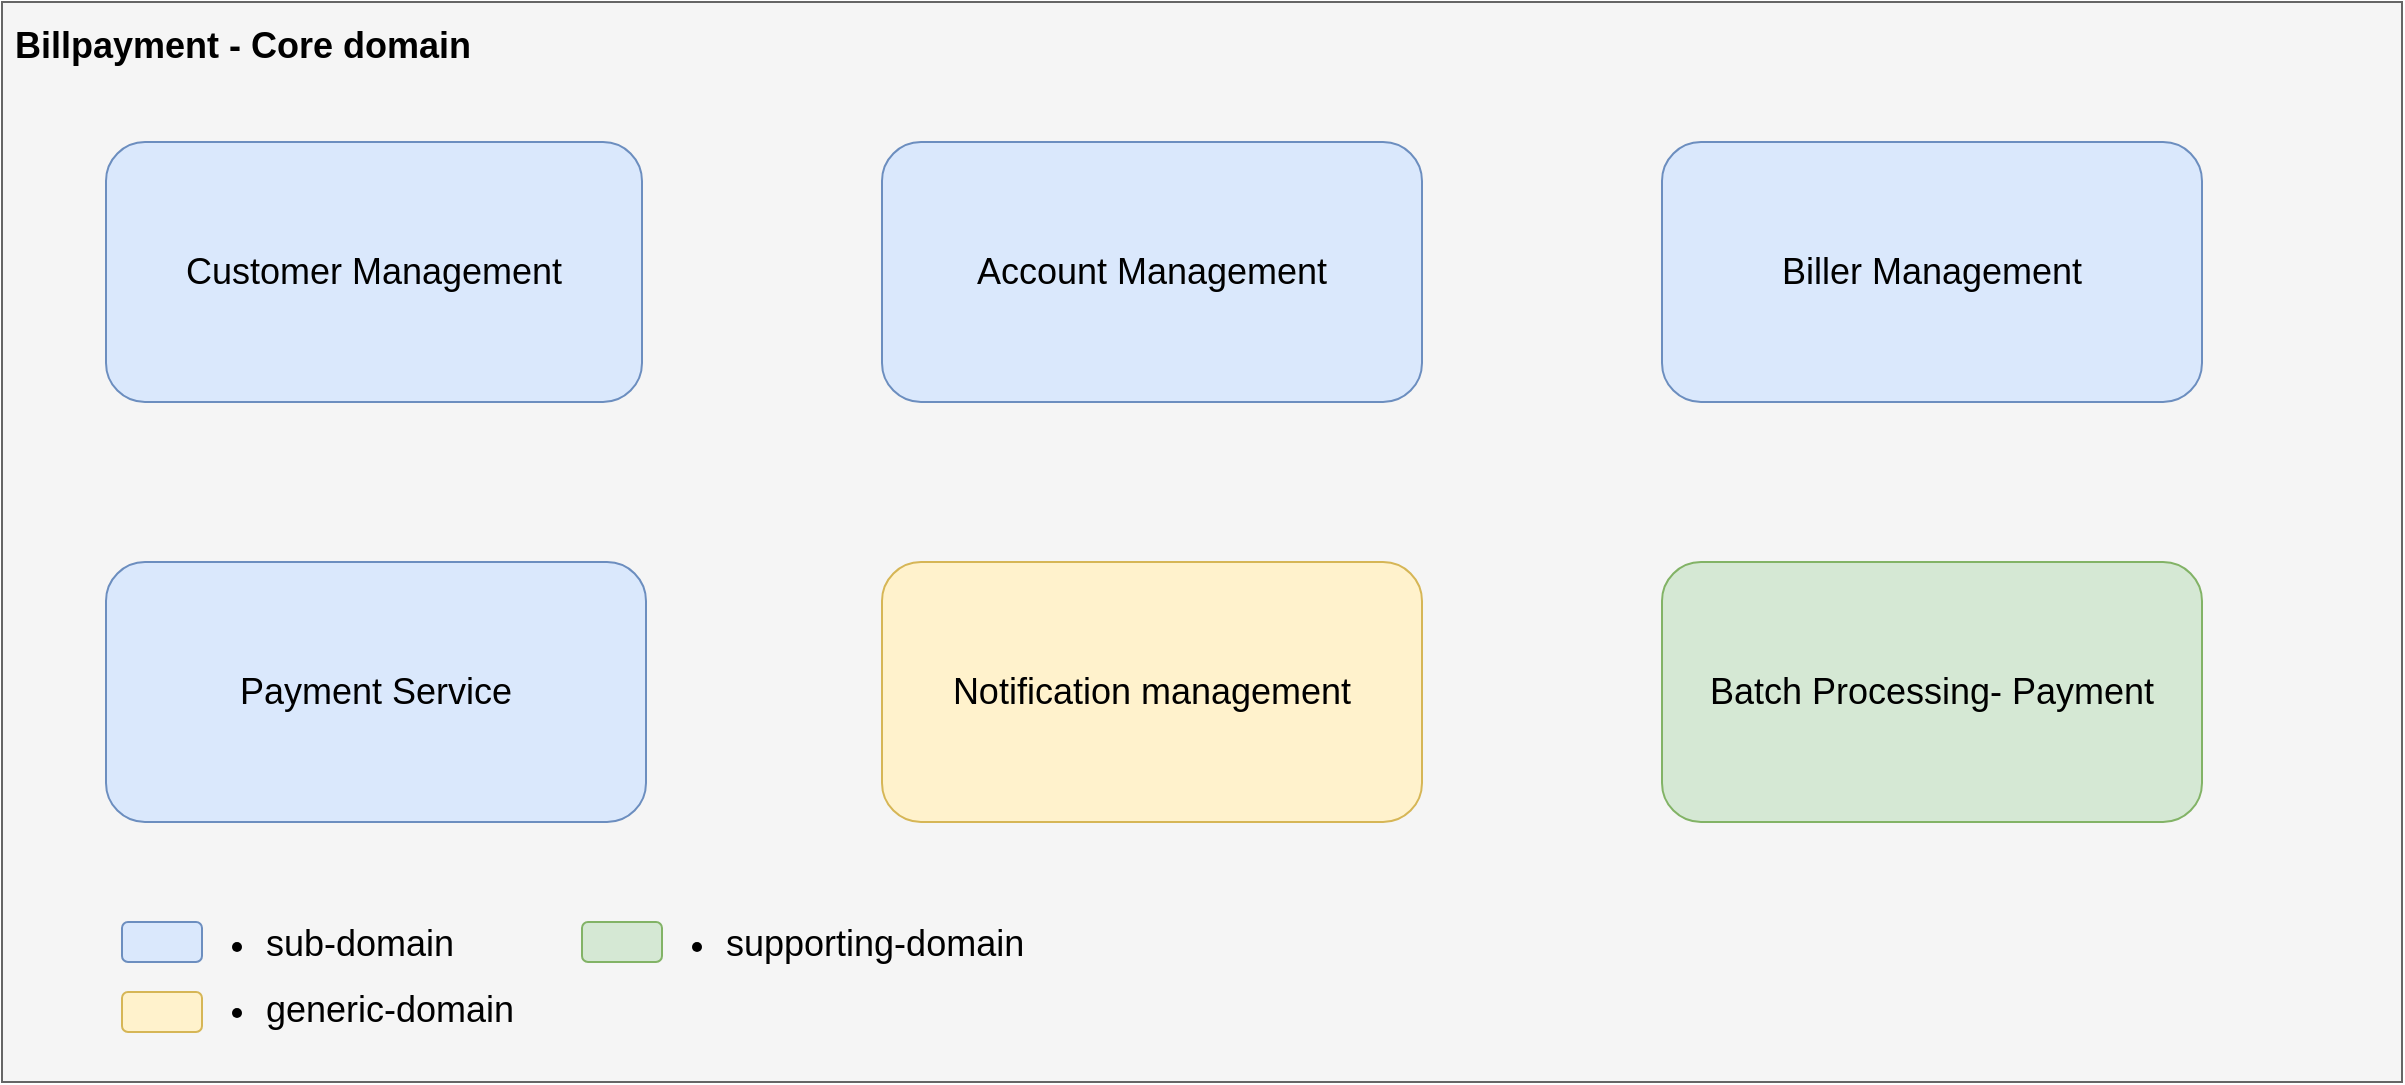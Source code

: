 <mxfile version="20.6.0" type="github">
  <diagram id="hKEFcVOWYuQNVetPsd1Z" name="Page-1">
    <mxGraphModel dx="3533" dy="1526" grid="1" gridSize="10" guides="1" tooltips="1" connect="1" arrows="1" fold="1" page="1" pageScale="1" pageWidth="827" pageHeight="1169" math="0" shadow="0">
      <root>
        <mxCell id="0" />
        <mxCell id="1" parent="0" />
        <mxCell id="jaan2FT7NBJSKafwd26K-1" value="" style="group" vertex="1" connectable="0" parent="1">
          <mxGeometry x="-600" y="80" width="1200" height="540" as="geometry" />
        </mxCell>
        <mxCell id="h2QXagE_mMSnSEgBEtUH-2" value="" style="rounded=0;whiteSpace=wrap;html=1;fillColor=#f5f5f5;strokeColor=#666666;fontColor=#333333;" parent="jaan2FT7NBJSKafwd26K-1" vertex="1">
          <mxGeometry width="1200" height="540" as="geometry" />
        </mxCell>
        <mxCell id="h2QXagE_mMSnSEgBEtUH-3" value="&lt;font style=&quot;font-size: 18px;&quot;&gt;Customer Management&lt;/font&gt;" style="rounded=1;whiteSpace=wrap;html=1;fillColor=#dae8fc;strokeColor=#6c8ebf;" parent="jaan2FT7NBJSKafwd26K-1" vertex="1">
          <mxGeometry x="52" y="70" width="268" height="130" as="geometry" />
        </mxCell>
        <mxCell id="h2QXagE_mMSnSEgBEtUH-6" value="&lt;font style=&quot;font-size: 18px;&quot;&gt;Account Management&lt;/font&gt;" style="rounded=1;whiteSpace=wrap;html=1;fillColor=#dae8fc;strokeColor=#6c8ebf;" parent="jaan2FT7NBJSKafwd26K-1" vertex="1">
          <mxGeometry x="440" y="70" width="270" height="130" as="geometry" />
        </mxCell>
        <mxCell id="h2QXagE_mMSnSEgBEtUH-7" value="&lt;font style=&quot;font-size: 18px;&quot;&gt;Biller Management&lt;/font&gt;" style="rounded=1;whiteSpace=wrap;html=1;fillColor=#dae8fc;strokeColor=#6c8ebf;" parent="jaan2FT7NBJSKafwd26K-1" vertex="1">
          <mxGeometry x="830" y="70" width="270" height="130" as="geometry" />
        </mxCell>
        <mxCell id="h2QXagE_mMSnSEgBEtUH-10" value="&lt;font style=&quot;font-size: 18px;&quot;&gt;Notification management&lt;/font&gt;" style="rounded=1;whiteSpace=wrap;html=1;fillColor=#fff2cc;strokeColor=#d6b656;" parent="jaan2FT7NBJSKafwd26K-1" vertex="1">
          <mxGeometry x="440" y="280" width="270" height="130" as="geometry" />
        </mxCell>
        <mxCell id="h2QXagE_mMSnSEgBEtUH-11" value="&lt;font style=&quot;font-size: 18px;&quot;&gt;Batch Processing- Payment&lt;/font&gt;" style="rounded=1;whiteSpace=wrap;html=1;fillColor=#d5e8d4;strokeColor=#82b366;" parent="jaan2FT7NBJSKafwd26K-1" vertex="1">
          <mxGeometry x="830" y="280" width="270" height="130" as="geometry" />
        </mxCell>
        <mxCell id="h2QXagE_mMSnSEgBEtUH-12" value="&lt;font style=&quot;font-size: 18px;&quot;&gt;Payment Service&lt;/font&gt;" style="rounded=1;whiteSpace=wrap;html=1;fillColor=#dae8fc;strokeColor=#6c8ebf;" parent="jaan2FT7NBJSKafwd26K-1" vertex="1">
          <mxGeometry x="52" y="280" width="270" height="130" as="geometry" />
        </mxCell>
        <mxCell id="h2QXagE_mMSnSEgBEtUH-13" value="&lt;font style=&quot;font-size: 18px;&quot;&gt;Billpayment - Core domain&lt;/font&gt;" style="text;strokeColor=none;fillColor=none;html=1;fontSize=24;fontStyle=1;verticalAlign=middle;align=center;" parent="jaan2FT7NBJSKafwd26K-1" vertex="1">
          <mxGeometry x="70" width="100" height="40" as="geometry" />
        </mxCell>
        <mxCell id="h2QXagE_mMSnSEgBEtUH-14" value="" style="rounded=1;whiteSpace=wrap;html=1;fontSize=18;fillColor=#dae8fc;strokeColor=#6c8ebf;" parent="jaan2FT7NBJSKafwd26K-1" vertex="1">
          <mxGeometry x="60" y="460" width="40" height="20" as="geometry" />
        </mxCell>
        <mxCell id="h2QXagE_mMSnSEgBEtUH-15" value="" style="rounded=1;whiteSpace=wrap;html=1;fontSize=18;fillColor=#fff2cc;strokeColor=#d6b656;" parent="jaan2FT7NBJSKafwd26K-1" vertex="1">
          <mxGeometry x="60" y="495" width="40" height="20" as="geometry" />
        </mxCell>
        <mxCell id="h2QXagE_mMSnSEgBEtUH-16" value="&lt;ul&gt;&lt;li&gt;sub-domain&lt;/li&gt;&lt;/ul&gt;" style="text;strokeColor=none;fillColor=none;html=1;whiteSpace=wrap;verticalAlign=middle;overflow=hidden;fontSize=18;" parent="jaan2FT7NBJSKafwd26K-1" vertex="1">
          <mxGeometry x="90" y="440" width="150" height="50" as="geometry" />
        </mxCell>
        <mxCell id="h2QXagE_mMSnSEgBEtUH-17" value="&lt;ul&gt;&lt;li&gt;generic-domain&lt;/li&gt;&lt;/ul&gt;" style="text;strokeColor=none;fillColor=none;html=1;whiteSpace=wrap;verticalAlign=middle;overflow=hidden;fontSize=18;" parent="jaan2FT7NBJSKafwd26K-1" vertex="1">
          <mxGeometry x="90" y="473" width="200" height="50" as="geometry" />
        </mxCell>
        <mxCell id="h2QXagE_mMSnSEgBEtUH-18" value="" style="rounded=1;whiteSpace=wrap;html=1;fontSize=18;fillColor=#d5e8d4;strokeColor=#82b366;" parent="jaan2FT7NBJSKafwd26K-1" vertex="1">
          <mxGeometry x="290" y="460" width="40" height="20" as="geometry" />
        </mxCell>
        <mxCell id="h2QXagE_mMSnSEgBEtUH-19" value="&lt;ul&gt;&lt;li&gt;supporting-domain&lt;/li&gt;&lt;/ul&gt;" style="text;strokeColor=none;fillColor=none;html=1;whiteSpace=wrap;verticalAlign=middle;overflow=hidden;fontSize=18;" parent="jaan2FT7NBJSKafwd26K-1" vertex="1">
          <mxGeometry x="320" y="440" width="210" height="50" as="geometry" />
        </mxCell>
      </root>
    </mxGraphModel>
  </diagram>
</mxfile>
